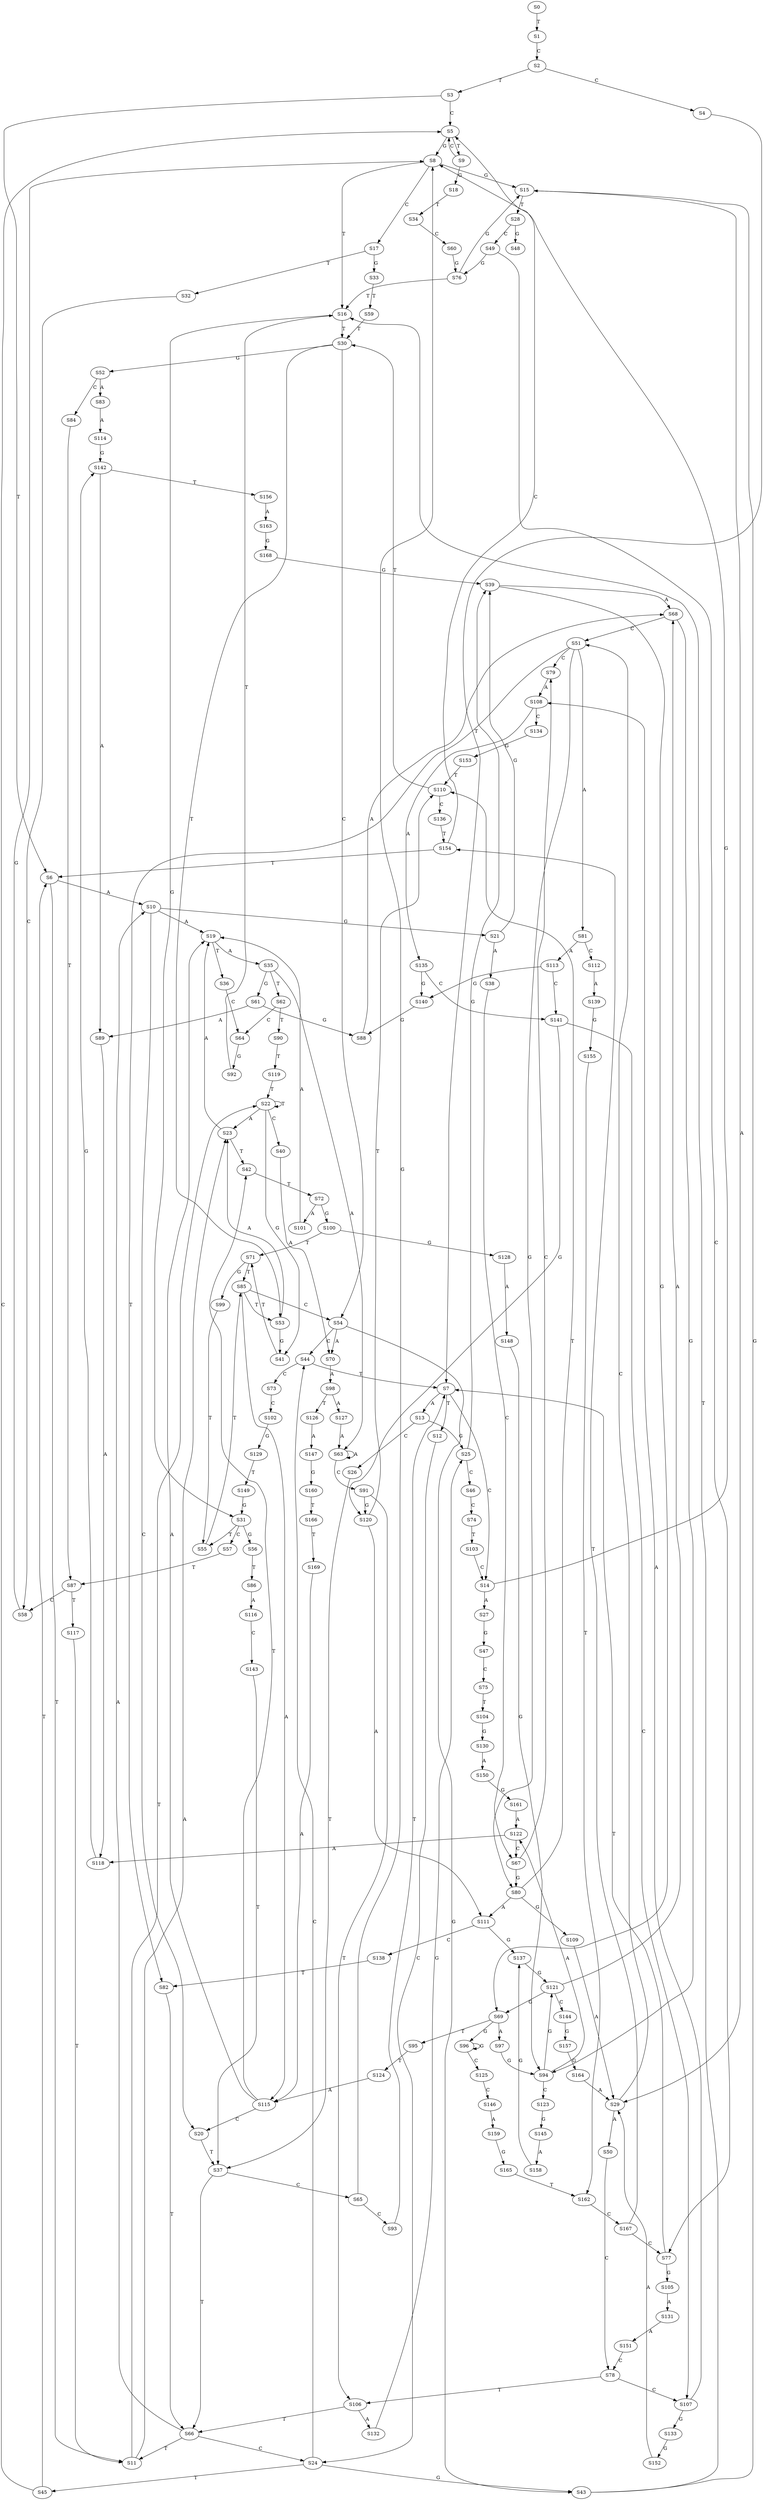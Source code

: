 strict digraph  {
	S0 -> S1 [ label = T ];
	S1 -> S2 [ label = C ];
	S2 -> S3 [ label = T ];
	S2 -> S4 [ label = C ];
	S3 -> S5 [ label = C ];
	S3 -> S6 [ label = T ];
	S4 -> S7 [ label = T ];
	S5 -> S8 [ label = G ];
	S5 -> S9 [ label = T ];
	S6 -> S10 [ label = A ];
	S6 -> S11 [ label = T ];
	S7 -> S12 [ label = T ];
	S7 -> S13 [ label = A ];
	S7 -> S14 [ label = C ];
	S8 -> S15 [ label = G ];
	S8 -> S16 [ label = T ];
	S8 -> S17 [ label = C ];
	S9 -> S5 [ label = C ];
	S9 -> S18 [ label = G ];
	S10 -> S19 [ label = A ];
	S10 -> S20 [ label = C ];
	S10 -> S21 [ label = G ];
	S11 -> S22 [ label = T ];
	S11 -> S23 [ label = A ];
	S12 -> S24 [ label = C ];
	S13 -> S25 [ label = G ];
	S13 -> S26 [ label = C ];
	S14 -> S27 [ label = A ];
	S14 -> S8 [ label = G ];
	S15 -> S28 [ label = T ];
	S15 -> S29 [ label = A ];
	S16 -> S30 [ label = T ];
	S16 -> S31 [ label = G ];
	S17 -> S32 [ label = T ];
	S17 -> S33 [ label = G ];
	S18 -> S34 [ label = T ];
	S19 -> S35 [ label = A ];
	S19 -> S36 [ label = T ];
	S20 -> S37 [ label = T ];
	S21 -> S38 [ label = A ];
	S21 -> S39 [ label = G ];
	S22 -> S40 [ label = C ];
	S22 -> S22 [ label = T ];
	S22 -> S41 [ label = G ];
	S22 -> S23 [ label = A ];
	S23 -> S19 [ label = A ];
	S23 -> S42 [ label = T ];
	S24 -> S43 [ label = G ];
	S24 -> S44 [ label = C ];
	S24 -> S45 [ label = T ];
	S25 -> S46 [ label = C ];
	S25 -> S39 [ label = G ];
	S26 -> S37 [ label = T ];
	S27 -> S47 [ label = G ];
	S28 -> S48 [ label = G ];
	S28 -> S49 [ label = C ];
	S29 -> S50 [ label = A ];
	S29 -> S51 [ label = C ];
	S30 -> S52 [ label = G ];
	S30 -> S53 [ label = T ];
	S30 -> S54 [ label = C ];
	S31 -> S55 [ label = T ];
	S31 -> S56 [ label = G ];
	S31 -> S57 [ label = C ];
	S32 -> S58 [ label = C ];
	S33 -> S59 [ label = T ];
	S34 -> S60 [ label = C ];
	S35 -> S61 [ label = G ];
	S35 -> S62 [ label = T ];
	S35 -> S63 [ label = A ];
	S36 -> S64 [ label = C ];
	S37 -> S65 [ label = C ];
	S37 -> S66 [ label = T ];
	S38 -> S67 [ label = C ];
	S39 -> S68 [ label = A ];
	S39 -> S69 [ label = G ];
	S40 -> S70 [ label = A ];
	S41 -> S71 [ label = T ];
	S42 -> S72 [ label = T ];
	S43 -> S15 [ label = G ];
	S43 -> S16 [ label = T ];
	S44 -> S7 [ label = T ];
	S44 -> S73 [ label = C ];
	S45 -> S6 [ label = T ];
	S45 -> S5 [ label = C ];
	S46 -> S74 [ label = C ];
	S47 -> S75 [ label = C ];
	S49 -> S76 [ label = G ];
	S49 -> S77 [ label = C ];
	S50 -> S78 [ label = C ];
	S51 -> S79 [ label = C ];
	S51 -> S80 [ label = G ];
	S51 -> S81 [ label = A ];
	S51 -> S82 [ label = T ];
	S52 -> S83 [ label = A ];
	S52 -> S84 [ label = C ];
	S53 -> S23 [ label = A ];
	S53 -> S41 [ label = G ];
	S54 -> S43 [ label = G ];
	S54 -> S70 [ label = A ];
	S54 -> S44 [ label = C ];
	S55 -> S85 [ label = T ];
	S56 -> S86 [ label = T ];
	S57 -> S87 [ label = T ];
	S58 -> S8 [ label = G ];
	S59 -> S30 [ label = T ];
	S60 -> S76 [ label = G ];
	S61 -> S88 [ label = G ];
	S61 -> S89 [ label = A ];
	S62 -> S64 [ label = C ];
	S62 -> S90 [ label = T ];
	S63 -> S91 [ label = C ];
	S63 -> S63 [ label = A ];
	S64 -> S92 [ label = G ];
	S65 -> S8 [ label = G ];
	S65 -> S93 [ label = C ];
	S66 -> S24 [ label = C ];
	S66 -> S10 [ label = A ];
	S66 -> S11 [ label = T ];
	S67 -> S80 [ label = G ];
	S67 -> S79 [ label = C ];
	S68 -> S94 [ label = G ];
	S68 -> S51 [ label = C ];
	S69 -> S95 [ label = T ];
	S69 -> S96 [ label = G ];
	S69 -> S97 [ label = A ];
	S70 -> S98 [ label = A ];
	S71 -> S85 [ label = T ];
	S71 -> S99 [ label = G ];
	S72 -> S100 [ label = G ];
	S72 -> S101 [ label = A ];
	S73 -> S102 [ label = C ];
	S74 -> S103 [ label = T ];
	S75 -> S104 [ label = T ];
	S76 -> S15 [ label = G ];
	S76 -> S16 [ label = T ];
	S77 -> S7 [ label = T ];
	S77 -> S105 [ label = G ];
	S78 -> S106 [ label = T ];
	S78 -> S107 [ label = C ];
	S79 -> S108 [ label = A ];
	S80 -> S109 [ label = G ];
	S80 -> S110 [ label = T ];
	S80 -> S111 [ label = A ];
	S81 -> S112 [ label = C ];
	S81 -> S113 [ label = A ];
	S82 -> S66 [ label = T ];
	S83 -> S114 [ label = A ];
	S84 -> S87 [ label = T ];
	S85 -> S54 [ label = C ];
	S85 -> S115 [ label = A ];
	S85 -> S53 [ label = T ];
	S86 -> S116 [ label = A ];
	S87 -> S117 [ label = T ];
	S87 -> S58 [ label = C ];
	S88 -> S68 [ label = A ];
	S89 -> S118 [ label = A ];
	S90 -> S119 [ label = T ];
	S91 -> S106 [ label = T ];
	S91 -> S120 [ label = G ];
	S92 -> S16 [ label = T ];
	S93 -> S7 [ label = T ];
	S94 -> S121 [ label = G ];
	S94 -> S122 [ label = A ];
	S94 -> S123 [ label = C ];
	S95 -> S124 [ label = T ];
	S96 -> S125 [ label = C ];
	S96 -> S96 [ label = G ];
	S97 -> S94 [ label = G ];
	S98 -> S126 [ label = T ];
	S98 -> S127 [ label = A ];
	S99 -> S55 [ label = T ];
	S100 -> S71 [ label = T ];
	S100 -> S128 [ label = G ];
	S101 -> S19 [ label = A ];
	S102 -> S129 [ label = G ];
	S103 -> S14 [ label = C ];
	S104 -> S130 [ label = G ];
	S105 -> S131 [ label = A ];
	S106 -> S66 [ label = T ];
	S106 -> S132 [ label = A ];
	S107 -> S108 [ label = A ];
	S107 -> S133 [ label = G ];
	S108 -> S134 [ label = C ];
	S108 -> S135 [ label = A ];
	S109 -> S29 [ label = A ];
	S110 -> S136 [ label = C ];
	S110 -> S30 [ label = T ];
	S111 -> S137 [ label = G ];
	S111 -> S138 [ label = C ];
	S112 -> S139 [ label = A ];
	S113 -> S140 [ label = G ];
	S113 -> S141 [ label = C ];
	S114 -> S142 [ label = G ];
	S115 -> S20 [ label = C ];
	S115 -> S19 [ label = A ];
	S115 -> S42 [ label = T ];
	S116 -> S143 [ label = C ];
	S117 -> S11 [ label = T ];
	S118 -> S142 [ label = G ];
	S119 -> S22 [ label = T ];
	S120 -> S111 [ label = A ];
	S120 -> S110 [ label = T ];
	S121 -> S69 [ label = G ];
	S121 -> S68 [ label = A ];
	S121 -> S144 [ label = C ];
	S122 -> S67 [ label = C ];
	S122 -> S118 [ label = A ];
	S123 -> S145 [ label = G ];
	S124 -> S115 [ label = A ];
	S125 -> S146 [ label = C ];
	S126 -> S147 [ label = A ];
	S127 -> S63 [ label = A ];
	S128 -> S148 [ label = A ];
	S129 -> S149 [ label = T ];
	S130 -> S150 [ label = A ];
	S131 -> S151 [ label = A ];
	S132 -> S25 [ label = G ];
	S133 -> S152 [ label = G ];
	S134 -> S153 [ label = G ];
	S135 -> S140 [ label = G ];
	S135 -> S141 [ label = C ];
	S136 -> S154 [ label = T ];
	S137 -> S121 [ label = G ];
	S138 -> S82 [ label = T ];
	S139 -> S155 [ label = G ];
	S140 -> S88 [ label = G ];
	S141 -> S107 [ label = C ];
	S141 -> S120 [ label = G ];
	S142 -> S156 [ label = T ];
	S142 -> S89 [ label = A ];
	S143 -> S37 [ label = T ];
	S144 -> S157 [ label = G ];
	S145 -> S158 [ label = A ];
	S146 -> S159 [ label = A ];
	S147 -> S160 [ label = G ];
	S148 -> S94 [ label = G ];
	S149 -> S31 [ label = G ];
	S150 -> S161 [ label = G ];
	S151 -> S78 [ label = C ];
	S152 -> S29 [ label = A ];
	S153 -> S110 [ label = T ];
	S154 -> S6 [ label = T ];
	S154 -> S5 [ label = C ];
	S155 -> S162 [ label = T ];
	S156 -> S163 [ label = A ];
	S157 -> S164 [ label = G ];
	S158 -> S137 [ label = G ];
	S159 -> S165 [ label = G ];
	S160 -> S166 [ label = T ];
	S161 -> S122 [ label = A ];
	S162 -> S167 [ label = C ];
	S163 -> S168 [ label = G ];
	S164 -> S29 [ label = A ];
	S165 -> S162 [ label = T ];
	S166 -> S169 [ label = T ];
	S167 -> S77 [ label = C ];
	S167 -> S154 [ label = T ];
	S168 -> S39 [ label = G ];
	S169 -> S115 [ label = A ];
}
